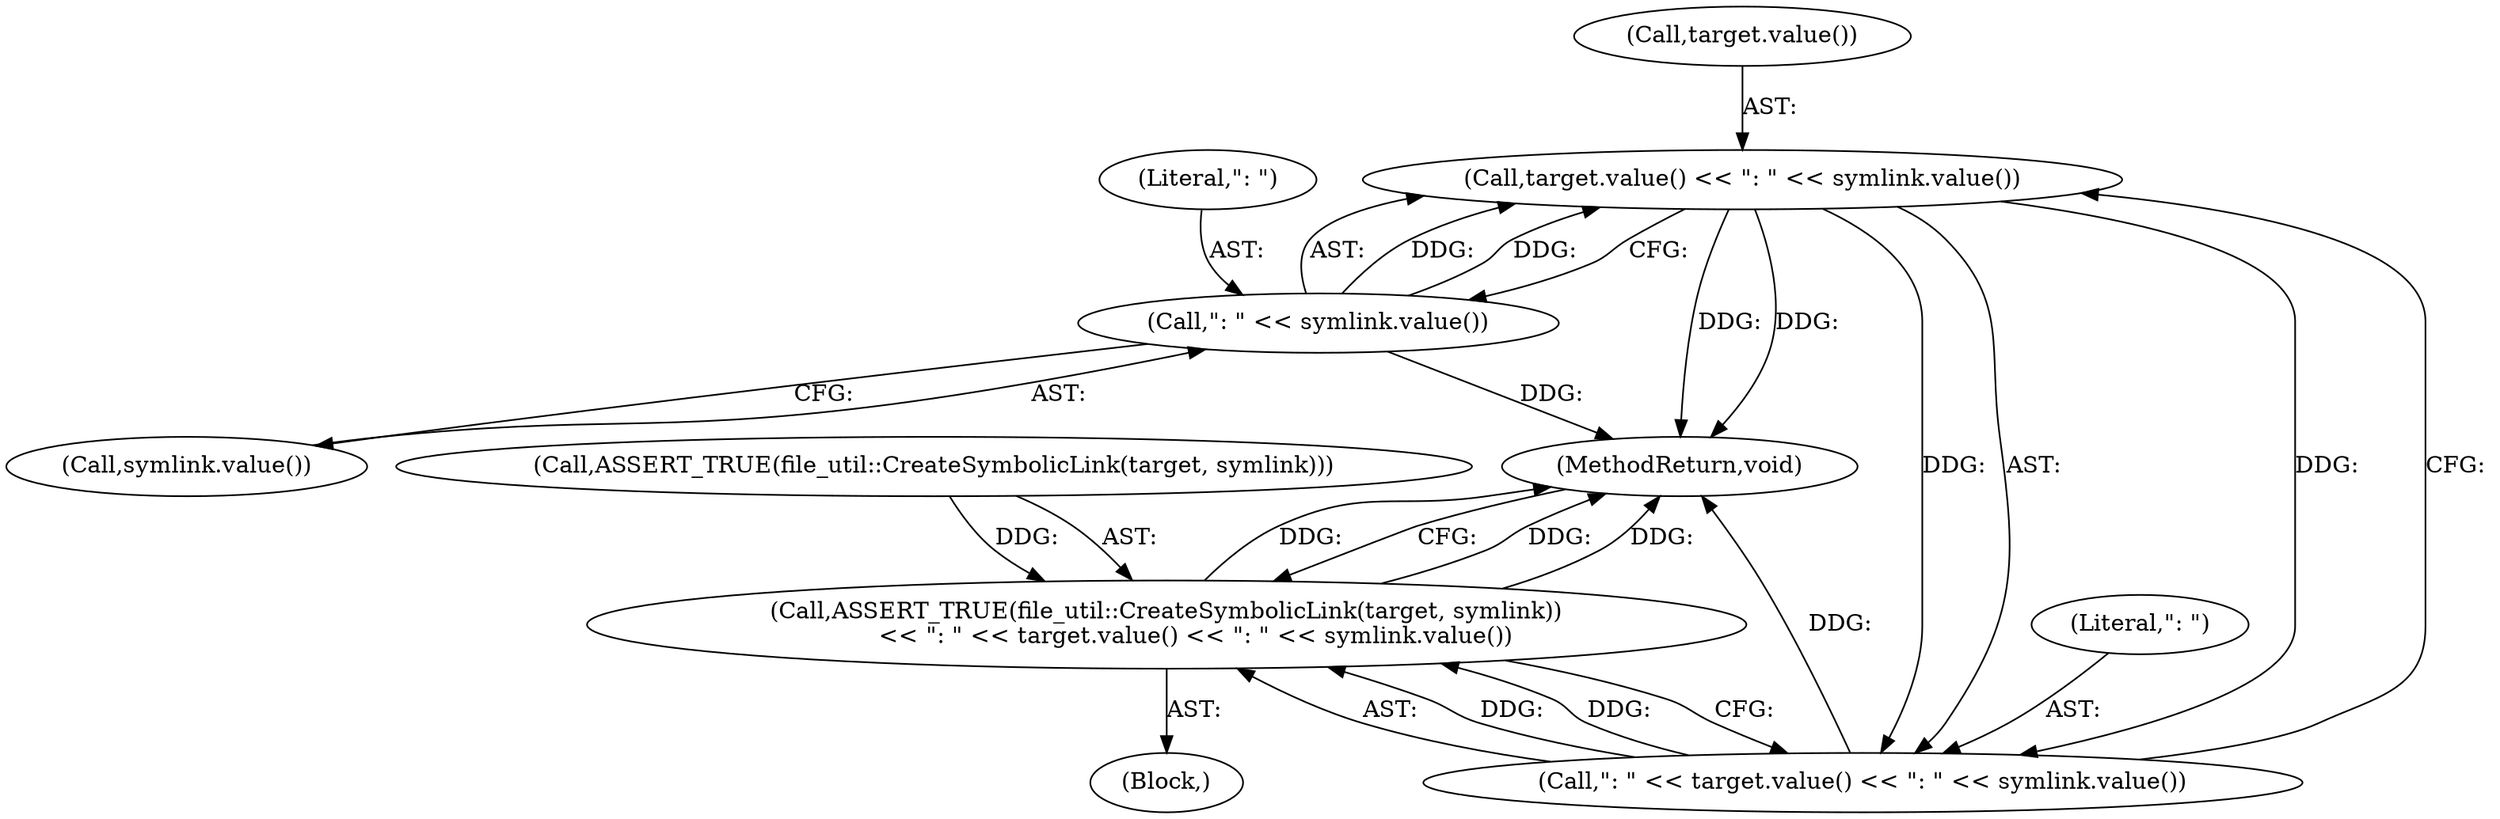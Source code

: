 digraph "1_Chrome_baef1ffd73db183ca50c854e1779ed7f6e5100a8_8@del" {
"1000111" [label="(Call,target.value() << \": \" << symlink.value())"];
"1000113" [label="(Call,\": \" << symlink.value())"];
"1000109" [label="(Call,\": \" << target.value() << \": \" << symlink.value())"];
"1000104" [label="(Call,ASSERT_TRUE(file_util::CreateSymbolicLink(target, symlink))\n        << \": \" << target.value() << \": \" << symlink.value())"];
"1000115" [label="(Call,symlink.value())"];
"1000105" [label="(Call,ASSERT_TRUE(file_util::CreateSymbolicLink(target, symlink)))"];
"1000111" [label="(Call,target.value() << \": \" << symlink.value())"];
"1000114" [label="(Literal,\": \")"];
"1000103" [label="(Block,)"];
"1000104" [label="(Call,ASSERT_TRUE(file_util::CreateSymbolicLink(target, symlink))\n        << \": \" << target.value() << \": \" << symlink.value())"];
"1000113" [label="(Call,\": \" << symlink.value())"];
"1000109" [label="(Call,\": \" << target.value() << \": \" << symlink.value())"];
"1000112" [label="(Call,target.value())"];
"1000110" [label="(Literal,\": \")"];
"1000116" [label="(MethodReturn,void)"];
"1000111" -> "1000109"  [label="AST: "];
"1000111" -> "1000113"  [label="CFG: "];
"1000112" -> "1000111"  [label="AST: "];
"1000113" -> "1000111"  [label="AST: "];
"1000109" -> "1000111"  [label="CFG: "];
"1000111" -> "1000116"  [label="DDG: "];
"1000111" -> "1000116"  [label="DDG: "];
"1000111" -> "1000109"  [label="DDG: "];
"1000111" -> "1000109"  [label="DDG: "];
"1000113" -> "1000111"  [label="DDG: "];
"1000113" -> "1000111"  [label="DDG: "];
"1000113" -> "1000115"  [label="CFG: "];
"1000114" -> "1000113"  [label="AST: "];
"1000115" -> "1000113"  [label="AST: "];
"1000113" -> "1000116"  [label="DDG: "];
"1000109" -> "1000104"  [label="AST: "];
"1000110" -> "1000109"  [label="AST: "];
"1000104" -> "1000109"  [label="CFG: "];
"1000109" -> "1000116"  [label="DDG: "];
"1000109" -> "1000104"  [label="DDG: "];
"1000109" -> "1000104"  [label="DDG: "];
"1000104" -> "1000103"  [label="AST: "];
"1000105" -> "1000104"  [label="AST: "];
"1000116" -> "1000104"  [label="CFG: "];
"1000104" -> "1000116"  [label="DDG: "];
"1000104" -> "1000116"  [label="DDG: "];
"1000104" -> "1000116"  [label="DDG: "];
"1000105" -> "1000104"  [label="DDG: "];
}
